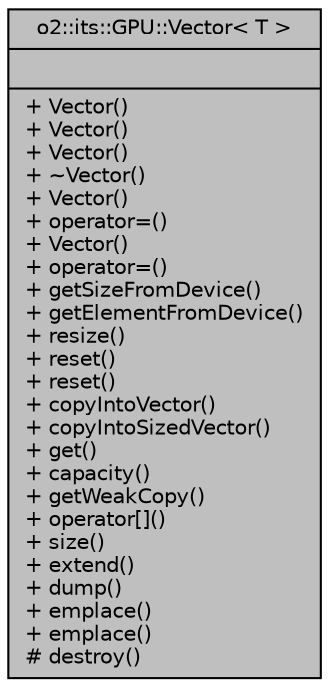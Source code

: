 digraph "o2::its::GPU::Vector&lt; T &gt;"
{
 // INTERACTIVE_SVG=YES
  bgcolor="transparent";
  edge [fontname="Helvetica",fontsize="10",labelfontname="Helvetica",labelfontsize="10"];
  node [fontname="Helvetica",fontsize="10",shape=record];
  Node1 [label="{o2::its::GPU::Vector\< T \>\n||+ Vector()\l+ Vector()\l+ Vector()\l+ ~Vector()\l+ Vector()\l+ operator=()\l+ Vector()\l+ operator=()\l+ getSizeFromDevice()\l+ getElementFromDevice()\l+ resize()\l+ reset()\l+ reset()\l+ copyIntoVector()\l+ copyIntoSizedVector()\l+ get()\l+ capacity()\l+ getWeakCopy()\l+ operator[]()\l+ size()\l+ extend()\l+ dump()\l+ emplace()\l+ emplace()\l# destroy()\l}",height=0.2,width=0.4,color="black", fillcolor="grey75", style="filled", fontcolor="black"];
}
